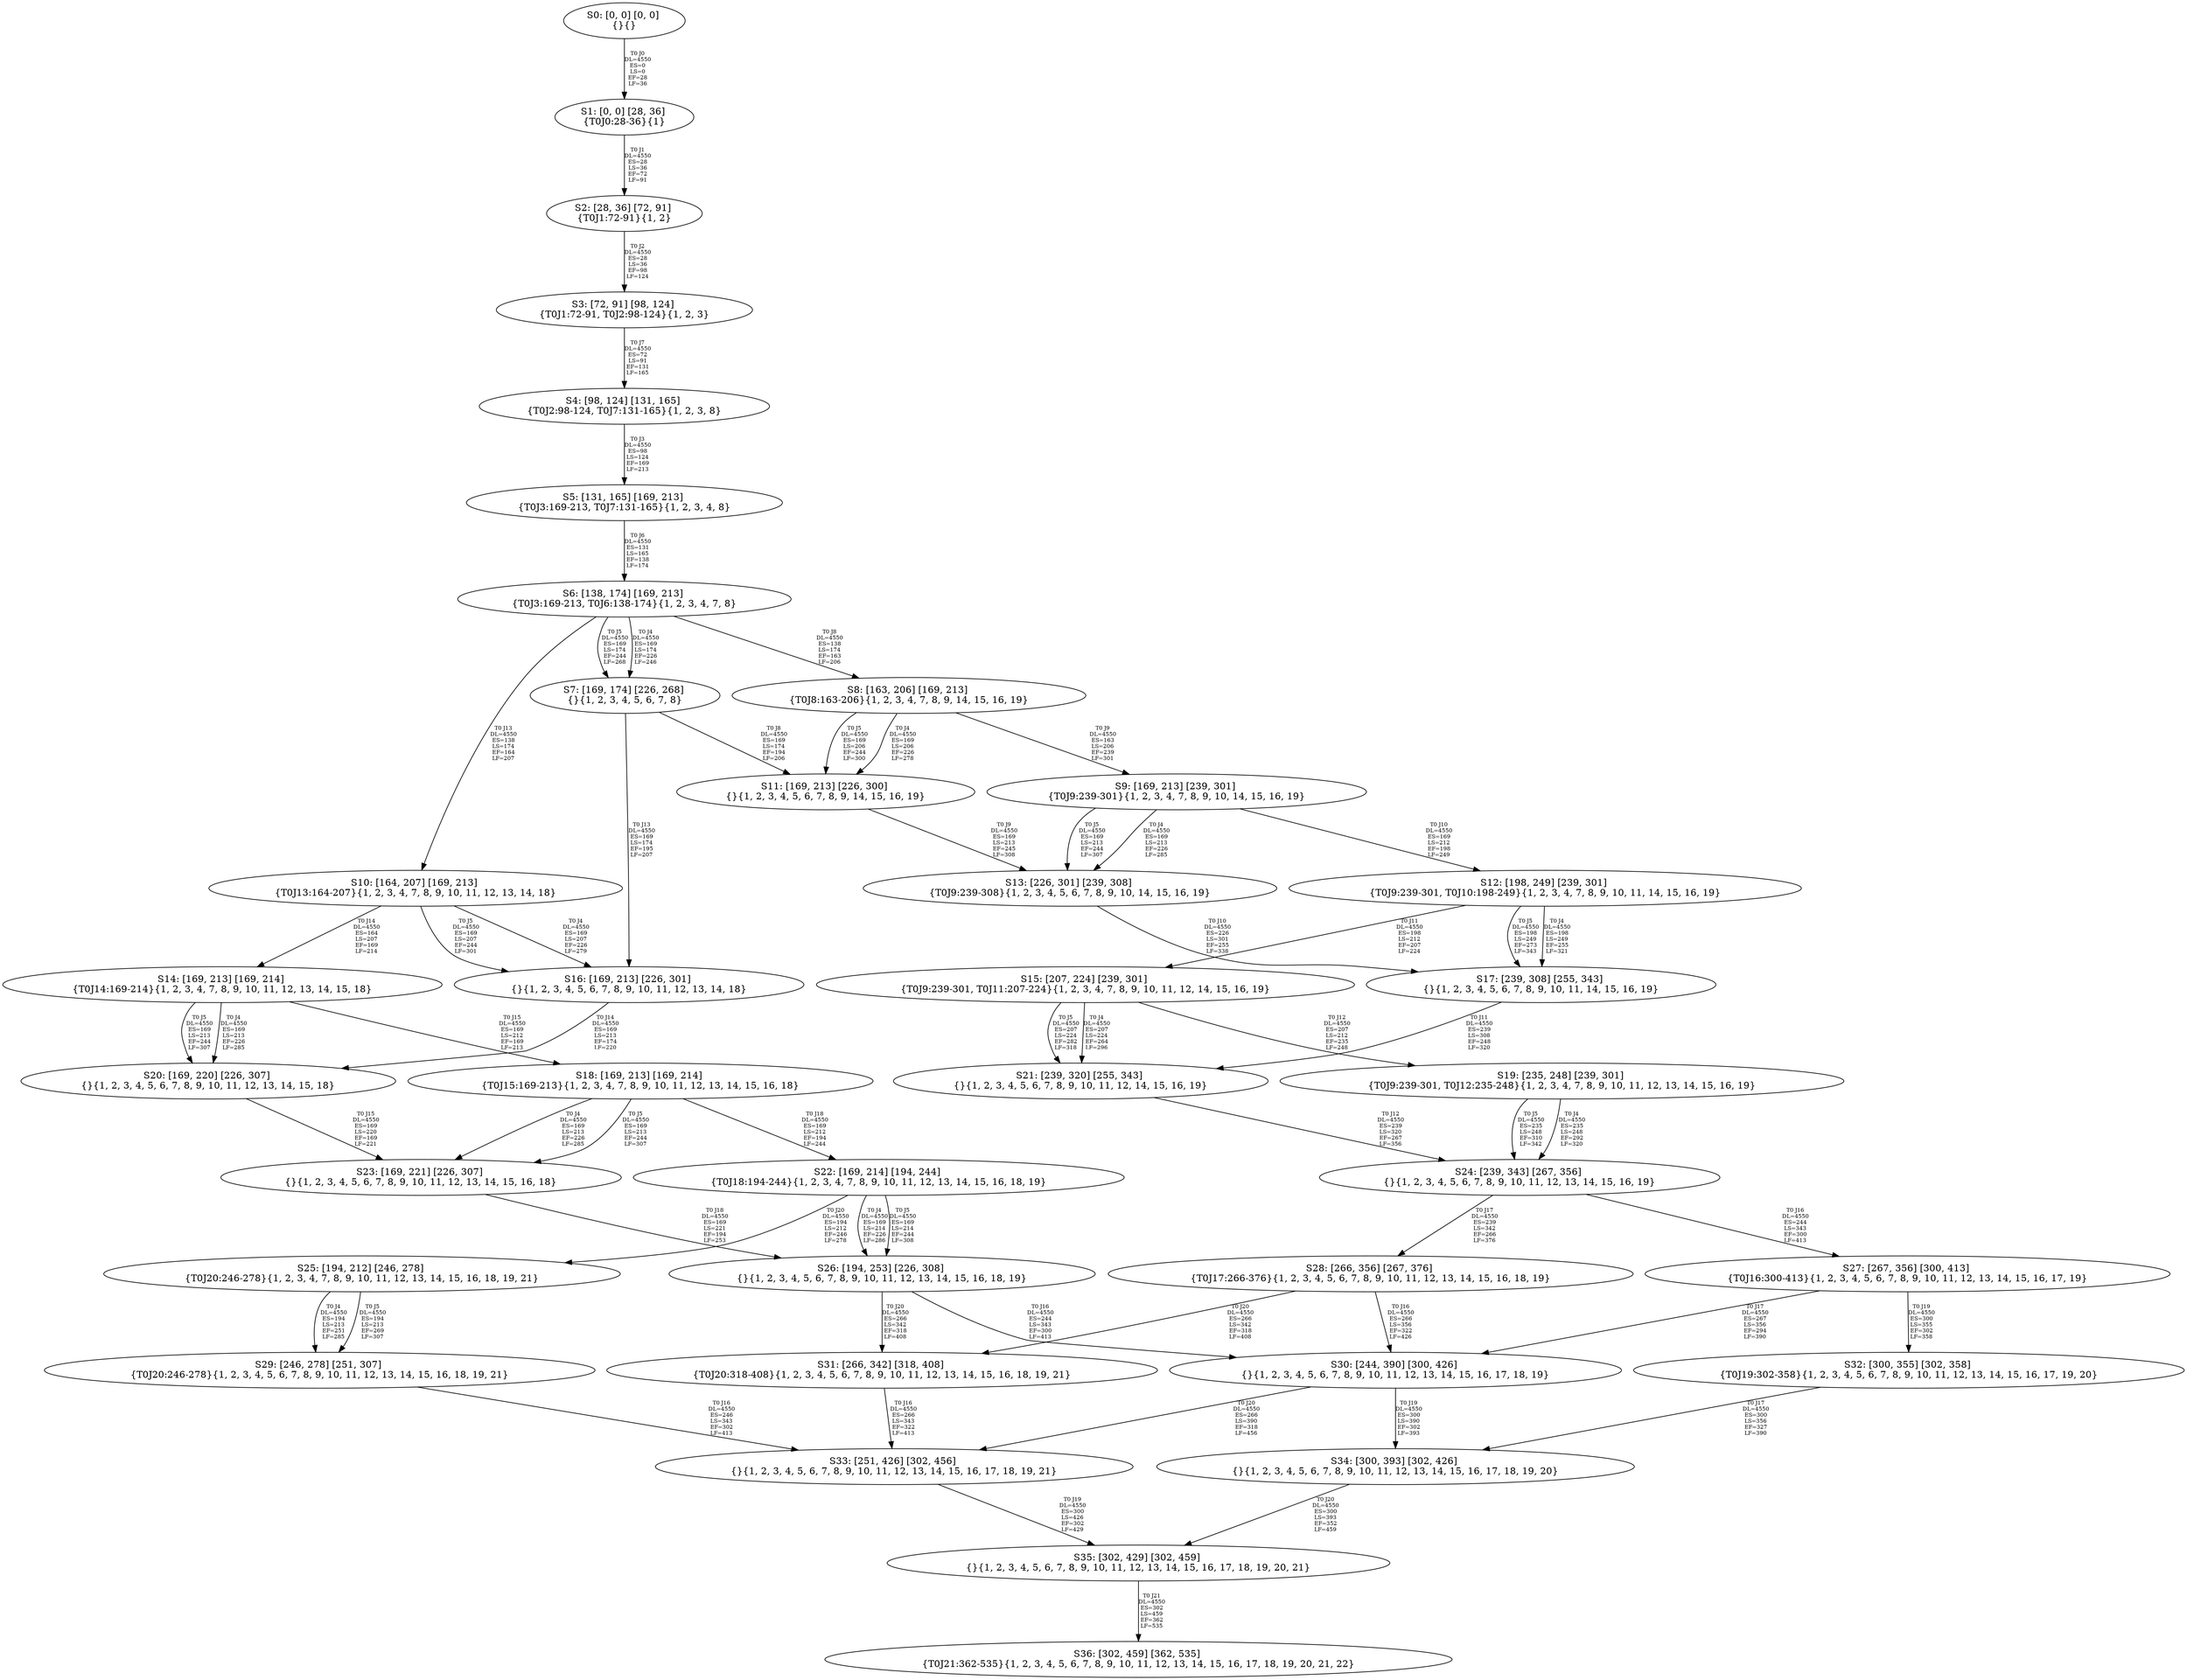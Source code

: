 digraph {
	S0[label="S0: [0, 0] [0, 0] \n{}{}"];
	S1[label="S1: [0, 0] [28, 36] \n{T0J0:28-36}{1}"];
	S2[label="S2: [28, 36] [72, 91] \n{T0J1:72-91}{1, 2}"];
	S3[label="S3: [72, 91] [98, 124] \n{T0J1:72-91, T0J2:98-124}{1, 2, 3}"];
	S4[label="S4: [98, 124] [131, 165] \n{T0J2:98-124, T0J7:131-165}{1, 2, 3, 8}"];
	S5[label="S5: [131, 165] [169, 213] \n{T0J3:169-213, T0J7:131-165}{1, 2, 3, 4, 8}"];
	S6[label="S6: [138, 174] [169, 213] \n{T0J3:169-213, T0J6:138-174}{1, 2, 3, 4, 7, 8}"];
	S7[label="S7: [169, 174] [226, 268] \n{}{1, 2, 3, 4, 5, 6, 7, 8}"];
	S8[label="S8: [163, 206] [169, 213] \n{T0J8:163-206}{1, 2, 3, 4, 7, 8, 9, 14, 15, 16, 19}"];
	S9[label="S9: [169, 213] [239, 301] \n{T0J9:239-301}{1, 2, 3, 4, 7, 8, 9, 10, 14, 15, 16, 19}"];
	S10[label="S10: [164, 207] [169, 213] \n{T0J13:164-207}{1, 2, 3, 4, 7, 8, 9, 10, 11, 12, 13, 14, 18}"];
	S11[label="S11: [169, 213] [226, 300] \n{}{1, 2, 3, 4, 5, 6, 7, 8, 9, 14, 15, 16, 19}"];
	S12[label="S12: [198, 249] [239, 301] \n{T0J9:239-301, T0J10:198-249}{1, 2, 3, 4, 7, 8, 9, 10, 11, 14, 15, 16, 19}"];
	S13[label="S13: [226, 301] [239, 308] \n{T0J9:239-308}{1, 2, 3, 4, 5, 6, 7, 8, 9, 10, 14, 15, 16, 19}"];
	S14[label="S14: [169, 213] [169, 214] \n{T0J14:169-214}{1, 2, 3, 4, 7, 8, 9, 10, 11, 12, 13, 14, 15, 18}"];
	S15[label="S15: [207, 224] [239, 301] \n{T0J9:239-301, T0J11:207-224}{1, 2, 3, 4, 7, 8, 9, 10, 11, 12, 14, 15, 16, 19}"];
	S16[label="S16: [169, 213] [226, 301] \n{}{1, 2, 3, 4, 5, 6, 7, 8, 9, 10, 11, 12, 13, 14, 18}"];
	S17[label="S17: [239, 308] [255, 343] \n{}{1, 2, 3, 4, 5, 6, 7, 8, 9, 10, 11, 14, 15, 16, 19}"];
	S18[label="S18: [169, 213] [169, 214] \n{T0J15:169-213}{1, 2, 3, 4, 7, 8, 9, 10, 11, 12, 13, 14, 15, 16, 18}"];
	S19[label="S19: [235, 248] [239, 301] \n{T0J9:239-301, T0J12:235-248}{1, 2, 3, 4, 7, 8, 9, 10, 11, 12, 13, 14, 15, 16, 19}"];
	S20[label="S20: [169, 220] [226, 307] \n{}{1, 2, 3, 4, 5, 6, 7, 8, 9, 10, 11, 12, 13, 14, 15, 18}"];
	S21[label="S21: [239, 320] [255, 343] \n{}{1, 2, 3, 4, 5, 6, 7, 8, 9, 10, 11, 12, 14, 15, 16, 19}"];
	S22[label="S22: [169, 214] [194, 244] \n{T0J18:194-244}{1, 2, 3, 4, 7, 8, 9, 10, 11, 12, 13, 14, 15, 16, 18, 19}"];
	S23[label="S23: [169, 221] [226, 307] \n{}{1, 2, 3, 4, 5, 6, 7, 8, 9, 10, 11, 12, 13, 14, 15, 16, 18}"];
	S24[label="S24: [239, 343] [267, 356] \n{}{1, 2, 3, 4, 5, 6, 7, 8, 9, 10, 11, 12, 13, 14, 15, 16, 19}"];
	S25[label="S25: [194, 212] [246, 278] \n{T0J20:246-278}{1, 2, 3, 4, 7, 8, 9, 10, 11, 12, 13, 14, 15, 16, 18, 19, 21}"];
	S26[label="S26: [194, 253] [226, 308] \n{}{1, 2, 3, 4, 5, 6, 7, 8, 9, 10, 11, 12, 13, 14, 15, 16, 18, 19}"];
	S27[label="S27: [267, 356] [300, 413] \n{T0J16:300-413}{1, 2, 3, 4, 5, 6, 7, 8, 9, 10, 11, 12, 13, 14, 15, 16, 17, 19}"];
	S28[label="S28: [266, 356] [267, 376] \n{T0J17:266-376}{1, 2, 3, 4, 5, 6, 7, 8, 9, 10, 11, 12, 13, 14, 15, 16, 18, 19}"];
	S29[label="S29: [246, 278] [251, 307] \n{T0J20:246-278}{1, 2, 3, 4, 5, 6, 7, 8, 9, 10, 11, 12, 13, 14, 15, 16, 18, 19, 21}"];
	S30[label="S30: [244, 390] [300, 426] \n{}{1, 2, 3, 4, 5, 6, 7, 8, 9, 10, 11, 12, 13, 14, 15, 16, 17, 18, 19}"];
	S31[label="S31: [266, 342] [318, 408] \n{T0J20:318-408}{1, 2, 3, 4, 5, 6, 7, 8, 9, 10, 11, 12, 13, 14, 15, 16, 18, 19, 21}"];
	S32[label="S32: [300, 355] [302, 358] \n{T0J19:302-358}{1, 2, 3, 4, 5, 6, 7, 8, 9, 10, 11, 12, 13, 14, 15, 16, 17, 19, 20}"];
	S33[label="S33: [251, 426] [302, 456] \n{}{1, 2, 3, 4, 5, 6, 7, 8, 9, 10, 11, 12, 13, 14, 15, 16, 17, 18, 19, 21}"];
	S34[label="S34: [300, 393] [302, 426] \n{}{1, 2, 3, 4, 5, 6, 7, 8, 9, 10, 11, 12, 13, 14, 15, 16, 17, 18, 19, 20}"];
	S35[label="S35: [302, 429] [302, 459] \n{}{1, 2, 3, 4, 5, 6, 7, 8, 9, 10, 11, 12, 13, 14, 15, 16, 17, 18, 19, 20, 21}"];
	S36[label="S36: [302, 459] [362, 535] \n{T0J21:362-535}{1, 2, 3, 4, 5, 6, 7, 8, 9, 10, 11, 12, 13, 14, 15, 16, 17, 18, 19, 20, 21, 22}"];
	S0 -> S1[label="T0 J0\nDL=4550\nES=0\nLS=0\nEF=28\nLF=36",fontsize=8];
	S1 -> S2[label="T0 J1\nDL=4550\nES=28\nLS=36\nEF=72\nLF=91",fontsize=8];
	S2 -> S3[label="T0 J2\nDL=4550\nES=28\nLS=36\nEF=98\nLF=124",fontsize=8];
	S3 -> S4[label="T0 J7\nDL=4550\nES=72\nLS=91\nEF=131\nLF=165",fontsize=8];
	S4 -> S5[label="T0 J3\nDL=4550\nES=98\nLS=124\nEF=169\nLF=213",fontsize=8];
	S5 -> S6[label="T0 J6\nDL=4550\nES=131\nLS=165\nEF=138\nLF=174",fontsize=8];
	S6 -> S7[label="T0 J4\nDL=4550\nES=169\nLS=174\nEF=226\nLF=246",fontsize=8];
	S6 -> S7[label="T0 J5\nDL=4550\nES=169\nLS=174\nEF=244\nLF=268",fontsize=8];
	S6 -> S8[label="T0 J8\nDL=4550\nES=138\nLS=174\nEF=163\nLF=206",fontsize=8];
	S6 -> S10[label="T0 J13\nDL=4550\nES=138\nLS=174\nEF=164\nLF=207",fontsize=8];
	S7 -> S11[label="T0 J8\nDL=4550\nES=169\nLS=174\nEF=194\nLF=206",fontsize=8];
	S7 -> S16[label="T0 J13\nDL=4550\nES=169\nLS=174\nEF=195\nLF=207",fontsize=8];
	S8 -> S11[label="T0 J4\nDL=4550\nES=169\nLS=206\nEF=226\nLF=278",fontsize=8];
	S8 -> S11[label="T0 J5\nDL=4550\nES=169\nLS=206\nEF=244\nLF=300",fontsize=8];
	S8 -> S9[label="T0 J9\nDL=4550\nES=163\nLS=206\nEF=239\nLF=301",fontsize=8];
	S9 -> S13[label="T0 J4\nDL=4550\nES=169\nLS=213\nEF=226\nLF=285",fontsize=8];
	S9 -> S13[label="T0 J5\nDL=4550\nES=169\nLS=213\nEF=244\nLF=307",fontsize=8];
	S9 -> S12[label="T0 J10\nDL=4550\nES=169\nLS=212\nEF=198\nLF=249",fontsize=8];
	S10 -> S16[label="T0 J4\nDL=4550\nES=169\nLS=207\nEF=226\nLF=279",fontsize=8];
	S10 -> S16[label="T0 J5\nDL=4550\nES=169\nLS=207\nEF=244\nLF=301",fontsize=8];
	S10 -> S14[label="T0 J14\nDL=4550\nES=164\nLS=207\nEF=169\nLF=214",fontsize=8];
	S11 -> S13[label="T0 J9\nDL=4550\nES=169\nLS=213\nEF=245\nLF=308",fontsize=8];
	S12 -> S17[label="T0 J4\nDL=4550\nES=198\nLS=249\nEF=255\nLF=321",fontsize=8];
	S12 -> S17[label="T0 J5\nDL=4550\nES=198\nLS=249\nEF=273\nLF=343",fontsize=8];
	S12 -> S15[label="T0 J11\nDL=4550\nES=198\nLS=212\nEF=207\nLF=224",fontsize=8];
	S13 -> S17[label="T0 J10\nDL=4550\nES=226\nLS=301\nEF=255\nLF=338",fontsize=8];
	S14 -> S20[label="T0 J4\nDL=4550\nES=169\nLS=213\nEF=226\nLF=285",fontsize=8];
	S14 -> S20[label="T0 J5\nDL=4550\nES=169\nLS=213\nEF=244\nLF=307",fontsize=8];
	S14 -> S18[label="T0 J15\nDL=4550\nES=169\nLS=212\nEF=169\nLF=213",fontsize=8];
	S15 -> S21[label="T0 J4\nDL=4550\nES=207\nLS=224\nEF=264\nLF=296",fontsize=8];
	S15 -> S21[label="T0 J5\nDL=4550\nES=207\nLS=224\nEF=282\nLF=318",fontsize=8];
	S15 -> S19[label="T0 J12\nDL=4550\nES=207\nLS=212\nEF=235\nLF=248",fontsize=8];
	S16 -> S20[label="T0 J14\nDL=4550\nES=169\nLS=213\nEF=174\nLF=220",fontsize=8];
	S17 -> S21[label="T0 J11\nDL=4550\nES=239\nLS=308\nEF=248\nLF=320",fontsize=8];
	S18 -> S23[label="T0 J4\nDL=4550\nES=169\nLS=213\nEF=226\nLF=285",fontsize=8];
	S18 -> S23[label="T0 J5\nDL=4550\nES=169\nLS=213\nEF=244\nLF=307",fontsize=8];
	S18 -> S22[label="T0 J18\nDL=4550\nES=169\nLS=212\nEF=194\nLF=244",fontsize=8];
	S19 -> S24[label="T0 J4\nDL=4550\nES=235\nLS=248\nEF=292\nLF=320",fontsize=8];
	S19 -> S24[label="T0 J5\nDL=4550\nES=235\nLS=248\nEF=310\nLF=342",fontsize=8];
	S20 -> S23[label="T0 J15\nDL=4550\nES=169\nLS=220\nEF=169\nLF=221",fontsize=8];
	S21 -> S24[label="T0 J12\nDL=4550\nES=239\nLS=320\nEF=267\nLF=356",fontsize=8];
	S22 -> S26[label="T0 J4\nDL=4550\nES=169\nLS=214\nEF=226\nLF=286",fontsize=8];
	S22 -> S26[label="T0 J5\nDL=4550\nES=169\nLS=214\nEF=244\nLF=308",fontsize=8];
	S22 -> S25[label="T0 J20\nDL=4550\nES=194\nLS=212\nEF=246\nLF=278",fontsize=8];
	S23 -> S26[label="T0 J18\nDL=4550\nES=169\nLS=221\nEF=194\nLF=253",fontsize=8];
	S24 -> S27[label="T0 J16\nDL=4550\nES=244\nLS=343\nEF=300\nLF=413",fontsize=8];
	S24 -> S28[label="T0 J17\nDL=4550\nES=239\nLS=342\nEF=266\nLF=376",fontsize=8];
	S25 -> S29[label="T0 J4\nDL=4550\nES=194\nLS=213\nEF=251\nLF=285",fontsize=8];
	S25 -> S29[label="T0 J5\nDL=4550\nES=194\nLS=213\nEF=269\nLF=307",fontsize=8];
	S26 -> S30[label="T0 J16\nDL=4550\nES=244\nLS=343\nEF=300\nLF=413",fontsize=8];
	S26 -> S31[label="T0 J20\nDL=4550\nES=266\nLS=342\nEF=318\nLF=408",fontsize=8];
	S27 -> S30[label="T0 J17\nDL=4550\nES=267\nLS=356\nEF=294\nLF=390",fontsize=8];
	S27 -> S32[label="T0 J19\nDL=4550\nES=300\nLS=355\nEF=302\nLF=358",fontsize=8];
	S28 -> S30[label="T0 J16\nDL=4550\nES=266\nLS=356\nEF=322\nLF=426",fontsize=8];
	S28 -> S31[label="T0 J20\nDL=4550\nES=266\nLS=342\nEF=318\nLF=408",fontsize=8];
	S29 -> S33[label="T0 J16\nDL=4550\nES=246\nLS=343\nEF=302\nLF=413",fontsize=8];
	S30 -> S34[label="T0 J19\nDL=4550\nES=300\nLS=390\nEF=302\nLF=393",fontsize=8];
	S30 -> S33[label="T0 J20\nDL=4550\nES=266\nLS=390\nEF=318\nLF=456",fontsize=8];
	S31 -> S33[label="T0 J16\nDL=4550\nES=266\nLS=343\nEF=322\nLF=413",fontsize=8];
	S32 -> S34[label="T0 J17\nDL=4550\nES=300\nLS=356\nEF=327\nLF=390",fontsize=8];
	S33 -> S35[label="T0 J19\nDL=4550\nES=300\nLS=426\nEF=302\nLF=429",fontsize=8];
	S34 -> S35[label="T0 J20\nDL=4550\nES=300\nLS=393\nEF=352\nLF=459",fontsize=8];
	S35 -> S36[label="T0 J21\nDL=4550\nES=302\nLS=459\nEF=362\nLF=535",fontsize=8];
}
